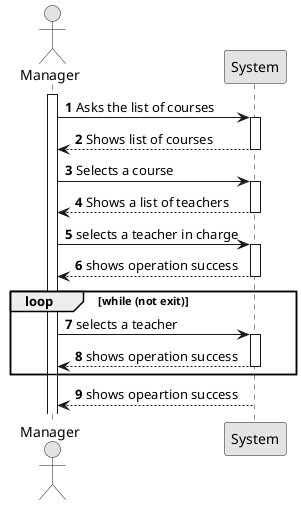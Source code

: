 @startuml
'https://plantuml.com/sequence-diagram
skinparam monochrome true
skinparam packageStyle rect
skinparam defaultFontName FG Virgil
skinparam shadowing false
autonumber

actor Manager as Manager
activate Manager
Manager -> System: Asks the list of courses
activate System
System --> Manager : Shows list of courses
deactivate System
Manager -> System: Selects a course
activate System
System-->Manager: Shows a list of teachers
deactivate System
Manager->System: selects a teacher in charge
activate System
System-->Manager: shows operation success
deactivate System
loop while (not exit)
Manager->System : selects a teacher
activate System
System-->Manager: shows operation success
deactivate System
end
System-->Manager : shows opeartion success
@enduml
